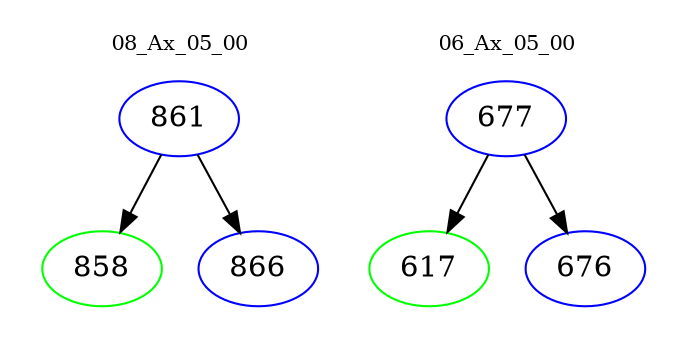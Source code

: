 digraph{
subgraph cluster_0 {
color = white
label = "08_Ax_05_00";
fontsize=10;
T0_861 [label="861", color="blue"]
T0_861 -> T0_858 [color="black"]
T0_858 [label="858", color="green"]
T0_861 -> T0_866 [color="black"]
T0_866 [label="866", color="blue"]
}
subgraph cluster_1 {
color = white
label = "06_Ax_05_00";
fontsize=10;
T1_677 [label="677", color="blue"]
T1_677 -> T1_617 [color="black"]
T1_617 [label="617", color="green"]
T1_677 -> T1_676 [color="black"]
T1_676 [label="676", color="blue"]
}
}
